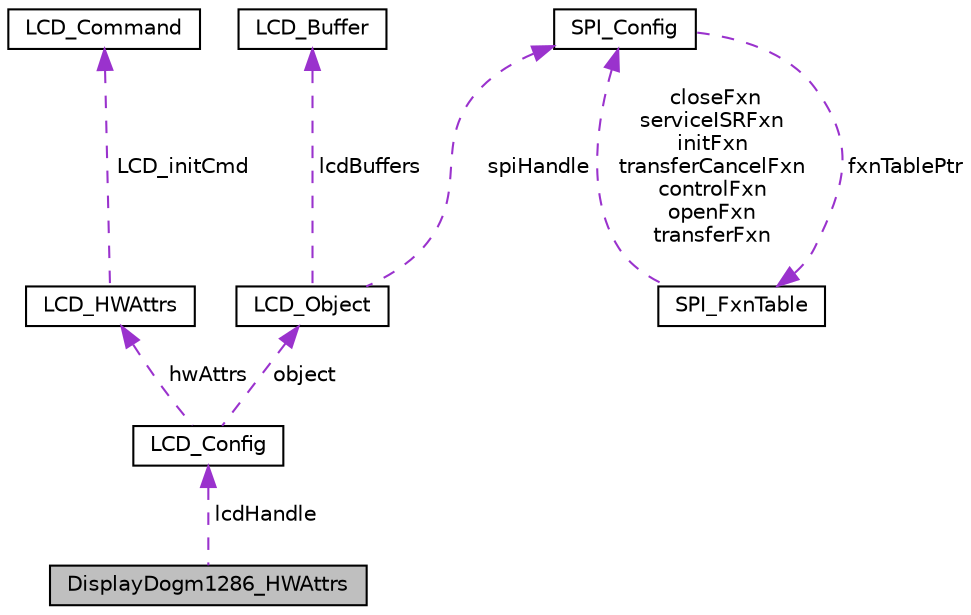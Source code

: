 digraph "DisplayDogm1286_HWAttrs"
{
  edge [fontname="Helvetica",fontsize="10",labelfontname="Helvetica",labelfontsize="10"];
  node [fontname="Helvetica",fontsize="10",shape=record];
  Node1 [label="DisplayDogm1286_HWAttrs",height=0.2,width=0.4,color="black", fillcolor="grey75", style="filled", fontcolor="black"];
  Node2 -> Node1 [dir="back",color="darkorchid3",fontsize="10",style="dashed",label=" lcdHandle" ,fontname="Helvetica"];
  Node2 [label="LCD_Config",height=0.2,width=0.4,color="black", fillcolor="white", style="filled",URL="$struct_l_c_d___config.html",tooltip="The LCD_Config structure contains a set of pointers used to characterize the LCD driver implementatio..."];
  Node3 -> Node2 [dir="back",color="darkorchid3",fontsize="10",style="dashed",label=" hwAttrs" ,fontname="Helvetica"];
  Node3 [label="LCD_HWAttrs",height=0.2,width=0.4,color="black", fillcolor="white", style="filled",URL="$struct_l_c_d___h_w_attrs.html",tooltip="LCD Hardware attributes. "];
  Node4 -> Node3 [dir="back",color="darkorchid3",fontsize="10",style="dashed",label=" LCD_initCmd" ,fontname="Helvetica"];
  Node4 [label="LCD_Command",height=0.2,width=0.4,color="black", fillcolor="white", style="filled",URL="$struct_l_c_d___command.html",tooltip="Format of LCD commands used by the LCD controller. "];
  Node5 -> Node2 [dir="back",color="darkorchid3",fontsize="10",style="dashed",label=" object" ,fontname="Helvetica"];
  Node5 [label="LCD_Object",height=0.2,width=0.4,color="black", fillcolor="white", style="filled",URL="$struct_l_c_d___object.html",tooltip="LCD Object. "];
  Node6 -> Node5 [dir="back",color="darkorchid3",fontsize="10",style="dashed",label=" lcdBuffers" ,fontname="Helvetica"];
  Node6 [label="LCD_Buffer",height=0.2,width=0.4,color="black", fillcolor="white", style="filled",URL="$struct_l_c_d___buffer.html",tooltip="LCD_Buffer used to store data to be printed on the LCD display. "];
  Node7 -> Node5 [dir="back",color="darkorchid3",fontsize="10",style="dashed",label=" spiHandle" ,fontname="Helvetica"];
  Node7 [label="SPI_Config",height=0.2,width=0.4,color="black", fillcolor="white", style="filled",URL="$struct_s_p_i___config.html",tooltip="SPI Global configuration. "];
  Node8 -> Node7 [dir="back",color="darkorchid3",fontsize="10",style="dashed",label=" fxnTablePtr" ,fontname="Helvetica"];
  Node8 [label="SPI_FxnTable",height=0.2,width=0.4,color="black", fillcolor="white", style="filled",URL="$struct_s_p_i___fxn_table.html",tooltip="The definition of a SPI function table that contains the required set of functions to control a speci..."];
  Node7 -> Node8 [dir="back",color="darkorchid3",fontsize="10",style="dashed",label=" closeFxn\nserviceISRFxn\ninitFxn\ntransferCancelFxn\ncontrolFxn\nopenFxn\ntransferFxn" ,fontname="Helvetica"];
}
